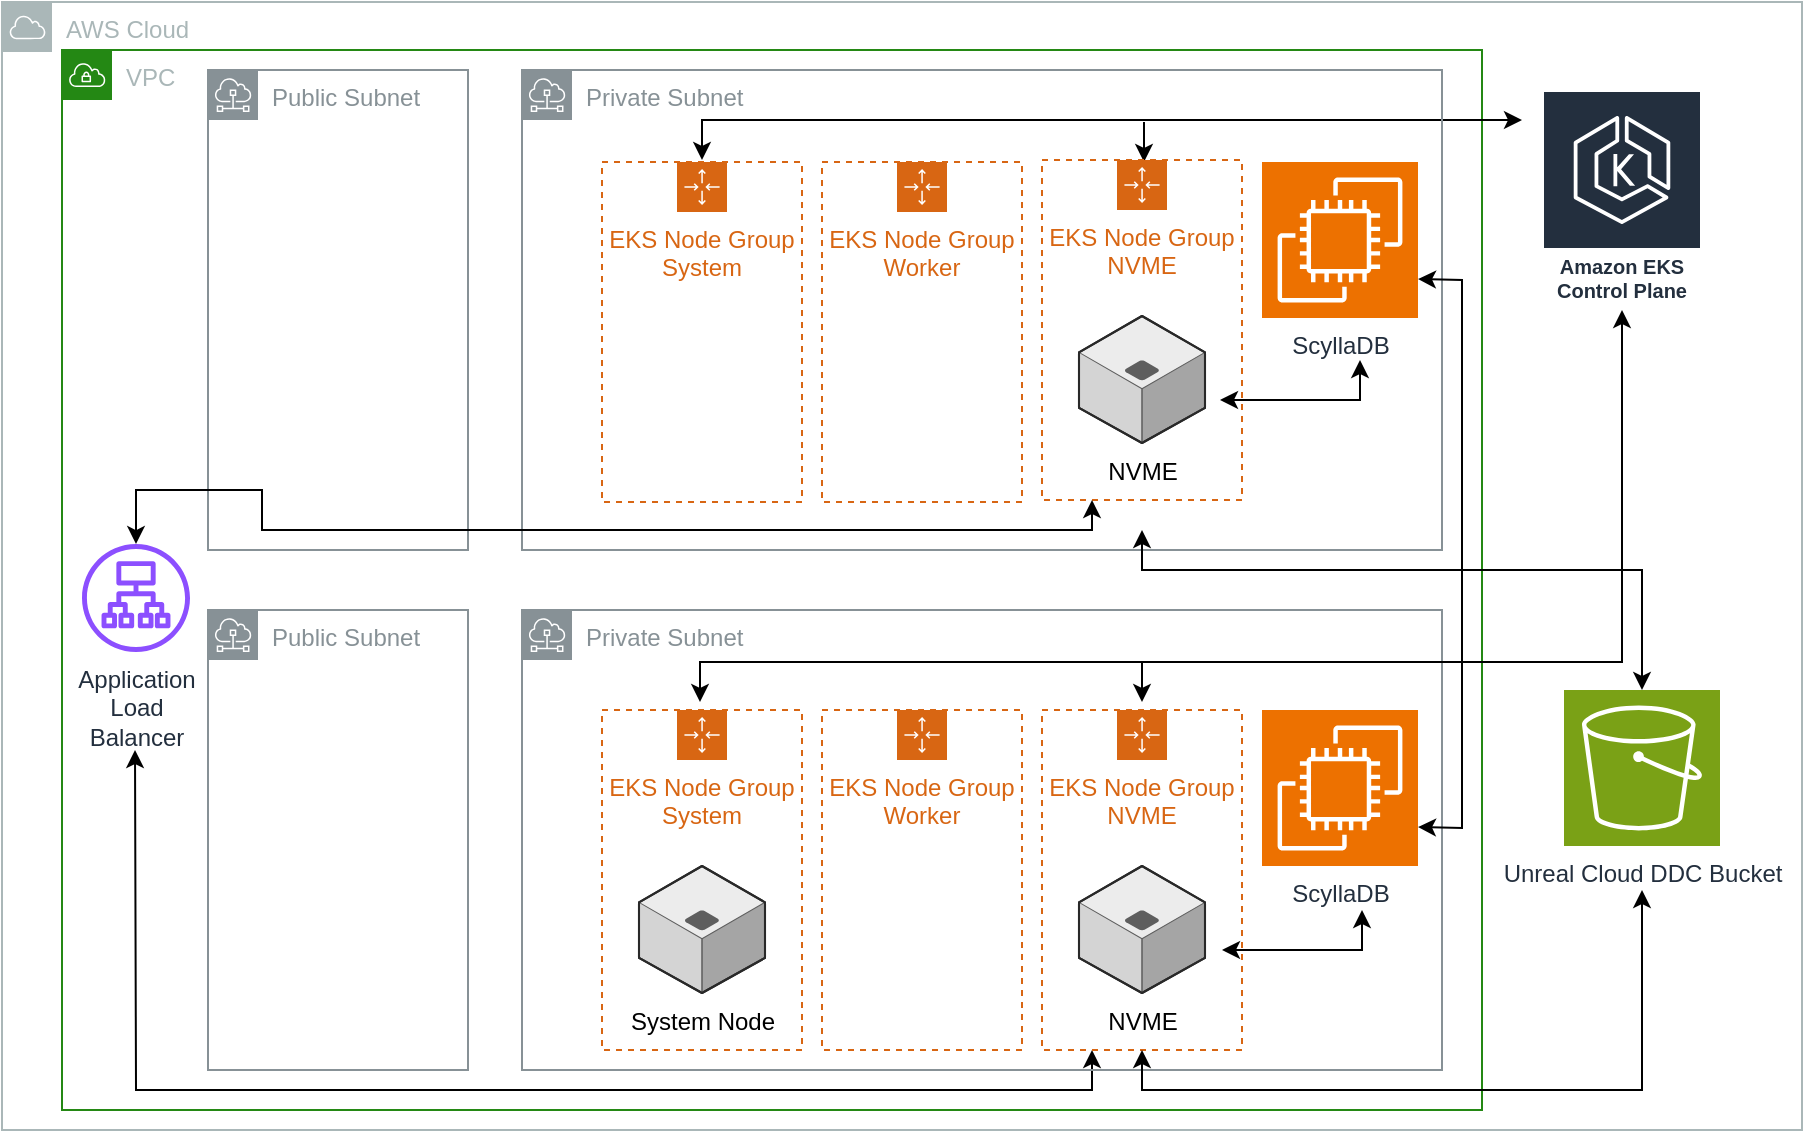 <mxfile version="21.7.4" type="device">
  <diagram name="Page-1" id="3lD6IB1XFYmbkIBg33pZ">
    <mxGraphModel dx="1216" dy="807" grid="1" gridSize="10" guides="1" tooltips="1" connect="1" arrows="1" fold="1" page="1" pageScale="1" pageWidth="850" pageHeight="1100" math="0" shadow="0">
      <root>
        <mxCell id="0" />
        <mxCell id="1" parent="0" />
        <mxCell id="0OPBcHRd1XgiI92XdY3M-2" value="AWS Cloud" style="sketch=0;outlineConnect=0;gradientColor=none;html=1;whiteSpace=wrap;fontSize=12;fontStyle=0;shape=mxgraph.aws4.group;grIcon=mxgraph.aws4.group_aws_cloud;strokeColor=#AAB7B8;fillColor=none;verticalAlign=top;align=left;spacingLeft=30;fontColor=#AAB7B8;dashed=0;" vertex="1" parent="1">
          <mxGeometry x="310" y="96" width="900" height="564" as="geometry" />
        </mxCell>
        <mxCell id="0OPBcHRd1XgiI92XdY3M-3" value="VPC" style="points=[[0,0],[0.25,0],[0.5,0],[0.75,0],[1,0],[1,0.25],[1,0.5],[1,0.75],[1,1],[0.75,1],[0.5,1],[0.25,1],[0,1],[0,0.75],[0,0.5],[0,0.25]];outlineConnect=0;gradientColor=none;html=1;whiteSpace=wrap;fontSize=12;fontStyle=0;container=1;pointerEvents=0;collapsible=0;recursiveResize=0;shape=mxgraph.aws4.group;grIcon=mxgraph.aws4.group_vpc;strokeColor=#248814;fillColor=none;verticalAlign=top;align=left;spacingLeft=30;fontColor=#AAB7B8;dashed=0;" vertex="1" parent="1">
          <mxGeometry x="340" y="120" width="710" height="530" as="geometry" />
        </mxCell>
        <mxCell id="0OPBcHRd1XgiI92XdY3M-58" value="Public Subnet" style="sketch=0;outlineConnect=0;gradientColor=none;html=1;whiteSpace=wrap;fontSize=12;fontStyle=0;shape=mxgraph.aws4.group;grIcon=mxgraph.aws4.group_subnet;strokeColor=#879196;fillColor=none;verticalAlign=top;align=left;spacingLeft=30;fontColor=#879196;dashed=0;" vertex="1" parent="0OPBcHRd1XgiI92XdY3M-3">
          <mxGeometry x="73" y="10" width="130" height="240" as="geometry" />
        </mxCell>
        <mxCell id="0OPBcHRd1XgiI92XdY3M-59" value="" style="endArrow=classic;startArrow=classic;html=1;rounded=0;" edge="1" parent="0OPBcHRd1XgiI92XdY3M-3">
          <mxGeometry width="50" height="50" relative="1" as="geometry">
            <mxPoint x="320" y="55" as="sourcePoint" />
            <mxPoint x="730" y="35" as="targetPoint" />
            <Array as="points">
              <mxPoint x="320" y="35" />
              <mxPoint x="510" y="35" />
              <mxPoint x="640" y="35" />
              <mxPoint x="710" y="35" />
            </Array>
          </mxGeometry>
        </mxCell>
        <mxCell id="0OPBcHRd1XgiI92XdY3M-61" value="" style="endArrow=classic;html=1;rounded=0;" edge="1" parent="0OPBcHRd1XgiI92XdY3M-3">
          <mxGeometry width="50" height="50" relative="1" as="geometry">
            <mxPoint x="541" y="36" as="sourcePoint" />
            <mxPoint x="541" y="56" as="targetPoint" />
          </mxGeometry>
        </mxCell>
        <mxCell id="0OPBcHRd1XgiI92XdY3M-67" value="Application&lt;br&gt;Load &lt;br&gt;Balancer" style="sketch=0;outlineConnect=0;fontColor=#232F3E;gradientColor=none;fillColor=#8C4FFF;strokeColor=none;dashed=0;verticalLabelPosition=bottom;verticalAlign=top;align=center;html=1;fontSize=12;fontStyle=0;aspect=fixed;pointerEvents=1;shape=mxgraph.aws4.application_load_balancer;" vertex="1" parent="0OPBcHRd1XgiI92XdY3M-3">
          <mxGeometry x="10" y="247" width="54" height="54" as="geometry" />
        </mxCell>
        <mxCell id="0OPBcHRd1XgiI92XdY3M-69" value="" style="endArrow=classic;startArrow=classic;html=1;rounded=0;exitX=0.25;exitY=1;exitDx=0;exitDy=0;" edge="1" parent="0OPBcHRd1XgiI92XdY3M-3" source="0OPBcHRd1XgiI92XdY3M-26">
          <mxGeometry width="50" height="50" relative="1" as="geometry">
            <mxPoint x="520" y="620" as="sourcePoint" />
            <mxPoint x="36.5" y="350" as="targetPoint" />
            <Array as="points">
              <mxPoint x="515" y="520" />
              <mxPoint x="37" y="520" />
            </Array>
          </mxGeometry>
        </mxCell>
        <mxCell id="0OPBcHRd1XgiI92XdY3M-5" value="Public Subnet" style="sketch=0;outlineConnect=0;gradientColor=none;html=1;whiteSpace=wrap;fontSize=12;fontStyle=0;shape=mxgraph.aws4.group;grIcon=mxgraph.aws4.group_subnet;strokeColor=#879196;fillColor=none;verticalAlign=top;align=left;spacingLeft=30;fontColor=#879196;dashed=0;" vertex="1" parent="1">
          <mxGeometry x="413" y="400" width="130" height="230" as="geometry" />
        </mxCell>
        <mxCell id="0OPBcHRd1XgiI92XdY3M-8" value="Private Subnet" style="sketch=0;outlineConnect=0;gradientColor=none;html=1;whiteSpace=wrap;fontSize=12;fontStyle=0;shape=mxgraph.aws4.group;grIcon=mxgraph.aws4.group_subnet;strokeColor=#879196;fillColor=none;verticalAlign=top;align=left;spacingLeft=30;fontColor=#879196;dashed=0;" vertex="1" parent="1">
          <mxGeometry x="570" y="400" width="460" height="230" as="geometry" />
        </mxCell>
        <mxCell id="0OPBcHRd1XgiI92XdY3M-9" value="Amazon EKS&lt;br&gt;Control Plane" style="sketch=0;outlineConnect=0;fontColor=#232F3E;gradientColor=none;strokeColor=#ffffff;fillColor=#232F3E;dashed=0;verticalLabelPosition=middle;verticalAlign=bottom;align=center;html=1;whiteSpace=wrap;fontSize=10;fontStyle=1;spacing=3;shape=mxgraph.aws4.productIcon;prIcon=mxgraph.aws4.eks;" vertex="1" parent="1">
          <mxGeometry x="1080" y="140" width="80" height="110" as="geometry" />
        </mxCell>
        <mxCell id="0OPBcHRd1XgiI92XdY3M-12" value="EKS Node Group&lt;br&gt;System" style="points=[[0,0],[0.25,0],[0.5,0],[0.75,0],[1,0],[1,0.25],[1,0.5],[1,0.75],[1,1],[0.75,1],[0.5,1],[0.25,1],[0,1],[0,0.75],[0,0.5],[0,0.25]];outlineConnect=0;gradientColor=none;html=1;whiteSpace=wrap;fontSize=12;fontStyle=0;container=1;pointerEvents=0;collapsible=0;recursiveResize=0;shape=mxgraph.aws4.groupCenter;grIcon=mxgraph.aws4.group_auto_scaling_group;grStroke=1;strokeColor=#D86613;fillColor=none;verticalAlign=top;align=center;fontColor=#D86613;dashed=1;spacingTop=25;" vertex="1" parent="1">
          <mxGeometry x="610" y="450" width="100" height="170" as="geometry" />
        </mxCell>
        <mxCell id="0OPBcHRd1XgiI92XdY3M-32" value="System Node" style="verticalLabelPosition=bottom;html=1;verticalAlign=top;strokeWidth=1;align=center;outlineConnect=0;dashed=0;outlineConnect=0;shape=mxgraph.aws3d.application_server;fillColor=#ECECEC;strokeColor=#5E5E5E;aspect=fixed;" vertex="1" parent="0OPBcHRd1XgiI92XdY3M-12">
          <mxGeometry x="18.5" y="78" width="63" height="63.51" as="geometry" />
        </mxCell>
        <mxCell id="0OPBcHRd1XgiI92XdY3M-17" value="EKS Node Group&lt;br&gt;Worker" style="points=[[0,0],[0.25,0],[0.5,0],[0.75,0],[1,0],[1,0.25],[1,0.5],[1,0.75],[1,1],[0.75,1],[0.5,1],[0.25,1],[0,1],[0,0.75],[0,0.5],[0,0.25]];outlineConnect=0;gradientColor=none;html=1;whiteSpace=wrap;fontSize=12;fontStyle=0;container=1;pointerEvents=0;collapsible=0;recursiveResize=0;shape=mxgraph.aws4.groupCenter;grIcon=mxgraph.aws4.group_auto_scaling_group;grStroke=1;strokeColor=#D86613;fillColor=none;verticalAlign=top;align=center;fontColor=#D86613;dashed=1;spacingTop=25;" vertex="1" parent="1">
          <mxGeometry x="720" y="450" width="100" height="170" as="geometry" />
        </mxCell>
        <mxCell id="0OPBcHRd1XgiI92XdY3M-26" value="EKS Node Group&lt;br&gt;NVME" style="points=[[0,0],[0.25,0],[0.5,0],[0.75,0],[1,0],[1,0.25],[1,0.5],[1,0.75],[1,1],[0.75,1],[0.5,1],[0.25,1],[0,1],[0,0.75],[0,0.5],[0,0.25]];outlineConnect=0;gradientColor=none;html=1;whiteSpace=wrap;fontSize=12;fontStyle=0;container=1;pointerEvents=0;collapsible=0;recursiveResize=0;shape=mxgraph.aws4.groupCenter;grIcon=mxgraph.aws4.group_auto_scaling_group;grStroke=1;strokeColor=#D86613;fillColor=none;verticalAlign=top;align=center;fontColor=#D86613;dashed=1;spacingTop=25;" vertex="1" parent="1">
          <mxGeometry x="830" y="450" width="100" height="170" as="geometry" />
        </mxCell>
        <mxCell id="0OPBcHRd1XgiI92XdY3M-34" value="NVME" style="verticalLabelPosition=bottom;html=1;verticalAlign=top;strokeWidth=1;align=center;outlineConnect=0;dashed=0;outlineConnect=0;shape=mxgraph.aws3d.application_server;fillColor=#ECECEC;strokeColor=#5E5E5E;aspect=fixed;" vertex="1" parent="0OPBcHRd1XgiI92XdY3M-26">
          <mxGeometry x="18.5" y="78" width="63" height="63.51" as="geometry" />
        </mxCell>
        <mxCell id="0OPBcHRd1XgiI92XdY3M-28" value="ScyllaDB " style="sketch=0;points=[[0,0,0],[0.25,0,0],[0.5,0,0],[0.75,0,0],[1,0,0],[0,1,0],[0.25,1,0],[0.5,1,0],[0.75,1,0],[1,1,0],[0,0.25,0],[0,0.5,0],[0,0.75,0],[1,0.25,0],[1,0.5,0],[1,0.75,0]];outlineConnect=0;fontColor=#232F3E;fillColor=#ED7100;strokeColor=#ffffff;dashed=0;verticalLabelPosition=bottom;verticalAlign=top;align=center;html=1;fontSize=12;fontStyle=0;aspect=fixed;shape=mxgraph.aws4.resourceIcon;resIcon=mxgraph.aws4.ec2;" vertex="1" parent="1">
          <mxGeometry x="940" y="450" width="78" height="78" as="geometry" />
        </mxCell>
        <mxCell id="0OPBcHRd1XgiI92XdY3M-30" value="Unreal Cloud DDC Bucket" style="sketch=0;points=[[0,0,0],[0.25,0,0],[0.5,0,0],[0.75,0,0],[1,0,0],[0,1,0],[0.25,1,0],[0.5,1,0],[0.75,1,0],[1,1,0],[0,0.25,0],[0,0.5,0],[0,0.75,0],[1,0.25,0],[1,0.5,0],[1,0.75,0]];outlineConnect=0;fontColor=#232F3E;fillColor=#7AA116;strokeColor=#ffffff;dashed=0;verticalLabelPosition=bottom;verticalAlign=top;align=center;html=1;fontSize=12;fontStyle=0;aspect=fixed;shape=mxgraph.aws4.resourceIcon;resIcon=mxgraph.aws4.s3;" vertex="1" parent="1">
          <mxGeometry x="1091" y="440" width="78" height="78" as="geometry" />
        </mxCell>
        <mxCell id="0OPBcHRd1XgiI92XdY3M-42" value="" style="endArrow=classic;startArrow=classic;html=1;rounded=0;" edge="1" parent="1" target="0OPBcHRd1XgiI92XdY3M-9">
          <mxGeometry width="50" height="50" relative="1" as="geometry">
            <mxPoint x="659" y="446" as="sourcePoint" />
            <mxPoint x="1060" y="426" as="targetPoint" />
            <Array as="points">
              <mxPoint x="659" y="426" />
              <mxPoint x="849" y="426" />
              <mxPoint x="979" y="426" />
              <mxPoint x="1120" y="426" />
            </Array>
          </mxGeometry>
        </mxCell>
        <mxCell id="0OPBcHRd1XgiI92XdY3M-44" value="" style="endArrow=classic;html=1;rounded=0;" edge="1" parent="1">
          <mxGeometry width="50" height="50" relative="1" as="geometry">
            <mxPoint x="880" y="426" as="sourcePoint" />
            <mxPoint x="880" y="446" as="targetPoint" />
          </mxGeometry>
        </mxCell>
        <mxCell id="0OPBcHRd1XgiI92XdY3M-45" value="" style="endArrow=classic;startArrow=classic;html=1;rounded=0;" edge="1" parent="1">
          <mxGeometry width="50" height="50" relative="1" as="geometry">
            <mxPoint x="920" y="570" as="sourcePoint" />
            <mxPoint x="990" y="550" as="targetPoint" />
            <Array as="points">
              <mxPoint x="990" y="570" />
            </Array>
          </mxGeometry>
        </mxCell>
        <mxCell id="0OPBcHRd1XgiI92XdY3M-46" value="" style="endArrow=classic;startArrow=classic;html=1;rounded=0;exitX=0.5;exitY=1;exitDx=0;exitDy=0;" edge="1" parent="1" source="0OPBcHRd1XgiI92XdY3M-26">
          <mxGeometry width="50" height="50" relative="1" as="geometry">
            <mxPoint x="890" y="640" as="sourcePoint" />
            <mxPoint x="1130" y="540" as="targetPoint" />
            <Array as="points">
              <mxPoint x="880" y="640" />
              <mxPoint x="960" y="640" />
              <mxPoint x="1130" y="640" />
            </Array>
          </mxGeometry>
        </mxCell>
        <mxCell id="0OPBcHRd1XgiI92XdY3M-50" value="Private Subnet" style="sketch=0;outlineConnect=0;gradientColor=none;html=1;whiteSpace=wrap;fontSize=12;fontStyle=0;shape=mxgraph.aws4.group;grIcon=mxgraph.aws4.group_subnet;strokeColor=#879196;fillColor=none;verticalAlign=top;align=left;spacingLeft=30;fontColor=#879196;dashed=0;" vertex="1" parent="1">
          <mxGeometry x="570" y="130" width="460" height="240" as="geometry" />
        </mxCell>
        <mxCell id="0OPBcHRd1XgiI92XdY3M-51" value="EKS Node Group&lt;br&gt;System" style="points=[[0,0],[0.25,0],[0.5,0],[0.75,0],[1,0],[1,0.25],[1,0.5],[1,0.75],[1,1],[0.75,1],[0.5,1],[0.25,1],[0,1],[0,0.75],[0,0.5],[0,0.25]];outlineConnect=0;gradientColor=none;html=1;whiteSpace=wrap;fontSize=12;fontStyle=0;container=1;pointerEvents=0;collapsible=0;recursiveResize=0;shape=mxgraph.aws4.groupCenter;grIcon=mxgraph.aws4.group_auto_scaling_group;grStroke=1;strokeColor=#D86613;fillColor=none;verticalAlign=top;align=center;fontColor=#D86613;dashed=1;spacingTop=25;" vertex="1" parent="1">
          <mxGeometry x="610" y="176" width="100" height="170" as="geometry" />
        </mxCell>
        <mxCell id="0OPBcHRd1XgiI92XdY3M-53" value="EKS Node Group&lt;br&gt;Worker" style="points=[[0,0],[0.25,0],[0.5,0],[0.75,0],[1,0],[1,0.25],[1,0.5],[1,0.75],[1,1],[0.75,1],[0.5,1],[0.25,1],[0,1],[0,0.75],[0,0.5],[0,0.25]];outlineConnect=0;gradientColor=none;html=1;whiteSpace=wrap;fontSize=12;fontStyle=0;container=1;pointerEvents=0;collapsible=0;recursiveResize=0;shape=mxgraph.aws4.groupCenter;grIcon=mxgraph.aws4.group_auto_scaling_group;grStroke=1;strokeColor=#D86613;fillColor=none;verticalAlign=top;align=center;fontColor=#D86613;dashed=1;spacingTop=25;" vertex="1" parent="1">
          <mxGeometry x="720" y="176" width="100" height="170" as="geometry" />
        </mxCell>
        <mxCell id="0OPBcHRd1XgiI92XdY3M-55" value="EKS Node Group&lt;br&gt;NVME" style="points=[[0,0],[0.25,0],[0.5,0],[0.75,0],[1,0],[1,0.25],[1,0.5],[1,0.75],[1,1],[0.75,1],[0.5,1],[0.25,1],[0,1],[0,0.75],[0,0.5],[0,0.25]];outlineConnect=0;gradientColor=none;html=1;whiteSpace=wrap;fontSize=12;fontStyle=0;container=1;pointerEvents=0;collapsible=0;recursiveResize=0;shape=mxgraph.aws4.groupCenter;grIcon=mxgraph.aws4.group_auto_scaling_group;grStroke=1;strokeColor=#D86613;fillColor=none;verticalAlign=top;align=center;fontColor=#D86613;dashed=1;spacingTop=25;" vertex="1" parent="1">
          <mxGeometry x="830" y="175" width="100" height="170" as="geometry" />
        </mxCell>
        <mxCell id="0OPBcHRd1XgiI92XdY3M-56" value="NVME" style="verticalLabelPosition=bottom;html=1;verticalAlign=top;strokeWidth=1;align=center;outlineConnect=0;dashed=0;outlineConnect=0;shape=mxgraph.aws3d.application_server;fillColor=#ECECEC;strokeColor=#5E5E5E;aspect=fixed;" vertex="1" parent="0OPBcHRd1XgiI92XdY3M-55">
          <mxGeometry x="18.5" y="78" width="63" height="63.51" as="geometry" />
        </mxCell>
        <mxCell id="0OPBcHRd1XgiI92XdY3M-57" value="ScyllaDB " style="sketch=0;points=[[0,0,0],[0.25,0,0],[0.5,0,0],[0.75,0,0],[1,0,0],[0,1,0],[0.25,1,0],[0.5,1,0],[0.75,1,0],[1,1,0],[0,0.25,0],[0,0.5,0],[0,0.75,0],[1,0.25,0],[1,0.5,0],[1,0.75,0]];outlineConnect=0;fontColor=#232F3E;fillColor=#ED7100;strokeColor=#ffffff;dashed=0;verticalLabelPosition=bottom;verticalAlign=top;align=center;html=1;fontSize=12;fontStyle=0;aspect=fixed;shape=mxgraph.aws4.resourceIcon;resIcon=mxgraph.aws4.ec2;" vertex="1" parent="1">
          <mxGeometry x="940" y="176" width="78" height="78" as="geometry" />
        </mxCell>
        <mxCell id="0OPBcHRd1XgiI92XdY3M-63" value="" style="endArrow=classic;startArrow=classic;html=1;rounded=0;exitX=0.5;exitY=1;exitDx=0;exitDy=0;entryX=0.5;entryY=0;entryDx=0;entryDy=0;entryPerimeter=0;" edge="1" parent="1" target="0OPBcHRd1XgiI92XdY3M-30">
          <mxGeometry width="50" height="50" relative="1" as="geometry">
            <mxPoint x="880" y="360" as="sourcePoint" />
            <mxPoint x="1130" y="280" as="targetPoint" />
            <Array as="points">
              <mxPoint x="880" y="380" />
              <mxPoint x="960" y="380" />
              <mxPoint x="1130" y="380" />
            </Array>
          </mxGeometry>
        </mxCell>
        <mxCell id="0OPBcHRd1XgiI92XdY3M-64" value="" style="endArrow=classic;startArrow=classic;html=1;rounded=0;" edge="1" parent="1">
          <mxGeometry width="50" height="50" relative="1" as="geometry">
            <mxPoint x="919" y="295" as="sourcePoint" />
            <mxPoint x="989" y="275" as="targetPoint" />
            <Array as="points">
              <mxPoint x="989" y="295" />
            </Array>
          </mxGeometry>
        </mxCell>
        <mxCell id="0OPBcHRd1XgiI92XdY3M-65" value="" style="endArrow=classic;startArrow=classic;html=1;rounded=0;exitX=1;exitY=0.75;exitDx=0;exitDy=0;exitPerimeter=0;entryX=1;entryY=0.75;entryDx=0;entryDy=0;entryPerimeter=0;" edge="1" parent="1" source="0OPBcHRd1XgiI92XdY3M-57" target="0OPBcHRd1XgiI92XdY3M-28">
          <mxGeometry width="50" height="50" relative="1" as="geometry">
            <mxPoint x="1000" y="250" as="sourcePoint" />
            <mxPoint x="1040" y="812" as="targetPoint" />
            <Array as="points">
              <mxPoint x="1040" y="235" />
              <mxPoint x="1040" y="509" />
            </Array>
          </mxGeometry>
        </mxCell>
        <mxCell id="0OPBcHRd1XgiI92XdY3M-71" value="" style="endArrow=classic;startArrow=classic;html=1;rounded=0;entryX=0.25;entryY=1;entryDx=0;entryDy=0;" edge="1" parent="1" source="0OPBcHRd1XgiI92XdY3M-67" target="0OPBcHRd1XgiI92XdY3M-55">
          <mxGeometry width="50" height="50" relative="1" as="geometry">
            <mxPoint x="375" y="360" as="sourcePoint" />
            <mxPoint x="1220" y="350" as="targetPoint" />
            <Array as="points">
              <mxPoint x="377" y="340" />
              <mxPoint x="440" y="340" />
              <mxPoint x="440" y="360" />
              <mxPoint x="855" y="360" />
            </Array>
          </mxGeometry>
        </mxCell>
      </root>
    </mxGraphModel>
  </diagram>
</mxfile>
